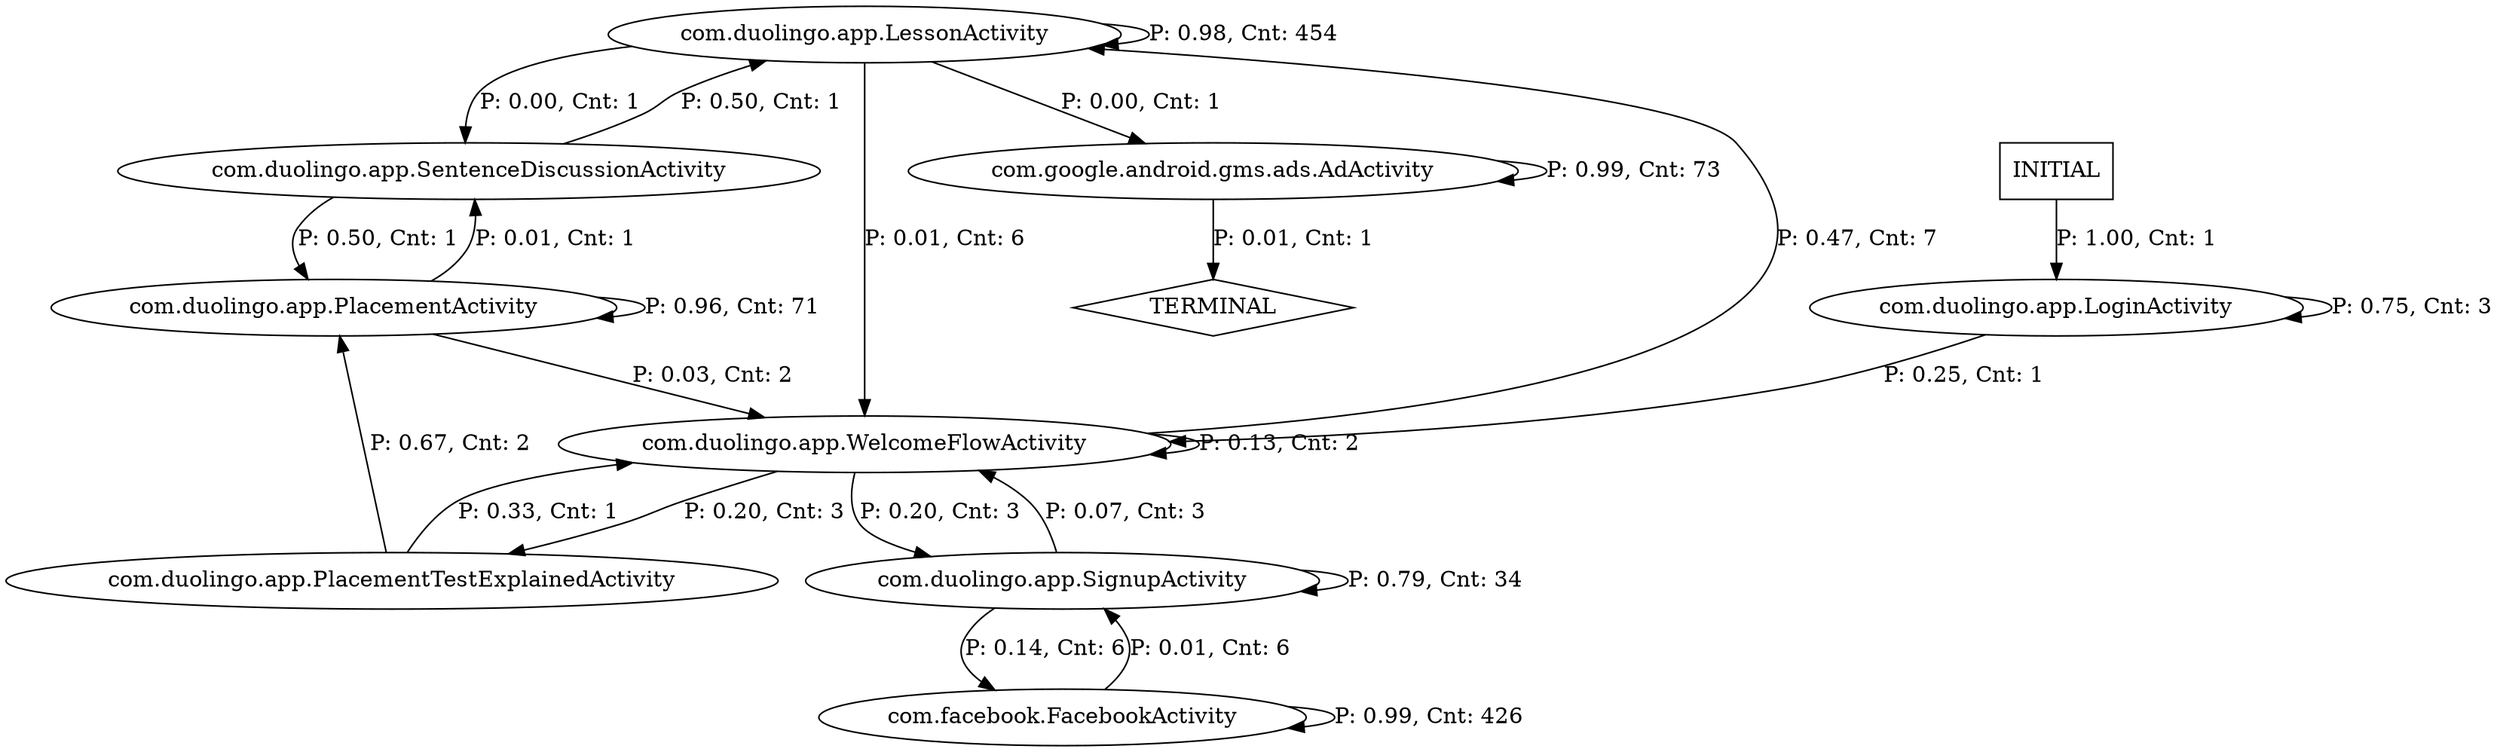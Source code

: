 digraph G {
  0 [label="com.duolingo.app.LessonActivity"];
  1 [label="com.duolingo.app.LoginActivity"];
  2 [label="com.duolingo.app.PlacementActivity"];
  3 [label="com.duolingo.app.PlacementTestExplainedActivity"];
  4 [label="com.duolingo.app.SentenceDiscussionActivity"];
  5 [label="com.duolingo.app.SignupActivity"];
  6 [label="com.duolingo.app.WelcomeFlowActivity"];
  7 [label="com.facebook.FacebookActivity"];
  8 [label="com.google.android.gms.ads.AdActivity"];
  9 [label="TERMINAL",shape=diamond];
  10 [label="INITIAL",shape=box];
0->0 [label="P: 0.98, Cnt: 454"];
0->4 [label="P: 0.00, Cnt: 1"];
0->6 [label="P: 0.01, Cnt: 6"];
0->8 [label="P: 0.00, Cnt: 1"];
1->1 [label="P: 0.75, Cnt: 3"];
1->6 [label="P: 0.25, Cnt: 1"];
2->2 [label="P: 0.96, Cnt: 71"];
2->4 [label="P: 0.01, Cnt: 1"];
2->6 [label="P: 0.03, Cnt: 2"];
3->2 [label="P: 0.67, Cnt: 2"];
3->6 [label="P: 0.33, Cnt: 1"];
4->0 [label="P: 0.50, Cnt: 1"];
4->2 [label="P: 0.50, Cnt: 1"];
5->5 [label="P: 0.79, Cnt: 34"];
5->6 [label="P: 0.07, Cnt: 3"];
5->7 [label="P: 0.14, Cnt: 6"];
6->0 [label="P: 0.47, Cnt: 7"];
6->3 [label="P: 0.20, Cnt: 3"];
6->5 [label="P: 0.20, Cnt: 3"];
6->6 [label="P: 0.13, Cnt: 2"];
7->5 [label="P: 0.01, Cnt: 6"];
7->7 [label="P: 0.99, Cnt: 426"];
8->8 [label="P: 0.99, Cnt: 73"];
8->9 [label="P: 0.01, Cnt: 1"];
10->1 [label="P: 1.00, Cnt: 1"];
}
